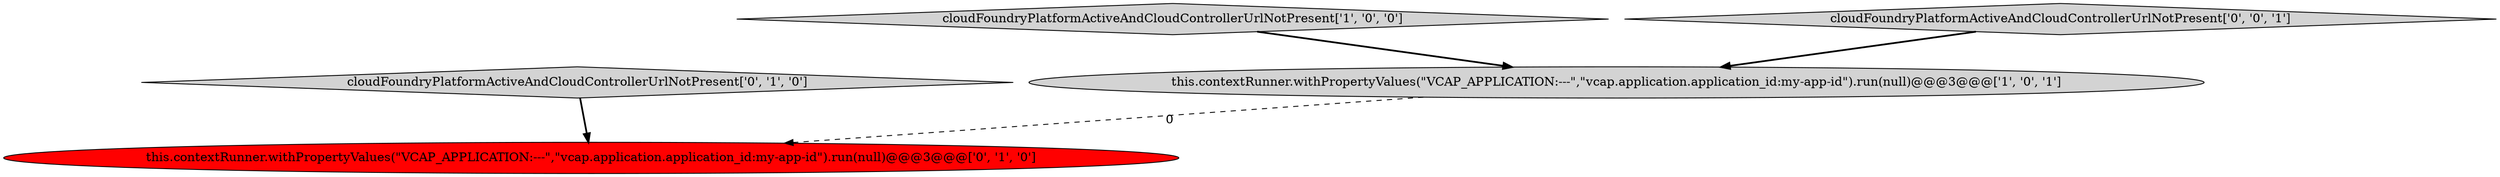 digraph {
1 [style = filled, label = "this.contextRunner.withPropertyValues(\"VCAP_APPLICATION:---\",\"vcap.application.application_id:my-app-id\").run(null)@@@3@@@['1', '0', '1']", fillcolor = lightgray, shape = ellipse image = "AAA0AAABBB1BBB"];
2 [style = filled, label = "cloudFoundryPlatformActiveAndCloudControllerUrlNotPresent['0', '1', '0']", fillcolor = lightgray, shape = diamond image = "AAA0AAABBB2BBB"];
0 [style = filled, label = "cloudFoundryPlatformActiveAndCloudControllerUrlNotPresent['1', '0', '0']", fillcolor = lightgray, shape = diamond image = "AAA0AAABBB1BBB"];
4 [style = filled, label = "cloudFoundryPlatformActiveAndCloudControllerUrlNotPresent['0', '0', '1']", fillcolor = lightgray, shape = diamond image = "AAA0AAABBB3BBB"];
3 [style = filled, label = "this.contextRunner.withPropertyValues(\"VCAP_APPLICATION:---\",\"vcap.application.application_id:my-app-id\").run(null)@@@3@@@['0', '1', '0']", fillcolor = red, shape = ellipse image = "AAA1AAABBB2BBB"];
2->3 [style = bold, label=""];
1->3 [style = dashed, label="0"];
0->1 [style = bold, label=""];
4->1 [style = bold, label=""];
}
